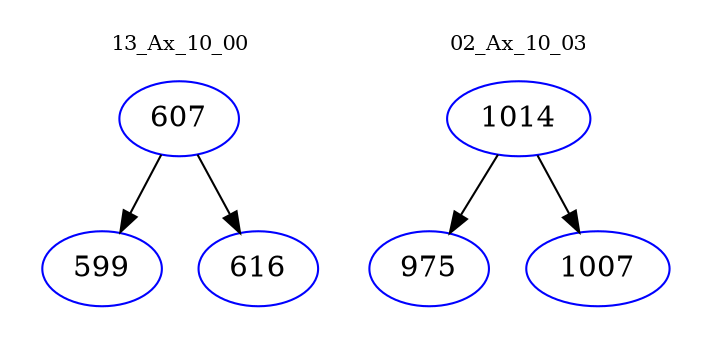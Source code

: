 digraph{
subgraph cluster_0 {
color = white
label = "13_Ax_10_00";
fontsize=10;
T0_607 [label="607", color="blue"]
T0_607 -> T0_599 [color="black"]
T0_599 [label="599", color="blue"]
T0_607 -> T0_616 [color="black"]
T0_616 [label="616", color="blue"]
}
subgraph cluster_1 {
color = white
label = "02_Ax_10_03";
fontsize=10;
T1_1014 [label="1014", color="blue"]
T1_1014 -> T1_975 [color="black"]
T1_975 [label="975", color="blue"]
T1_1014 -> T1_1007 [color="black"]
T1_1007 [label="1007", color="blue"]
}
}
